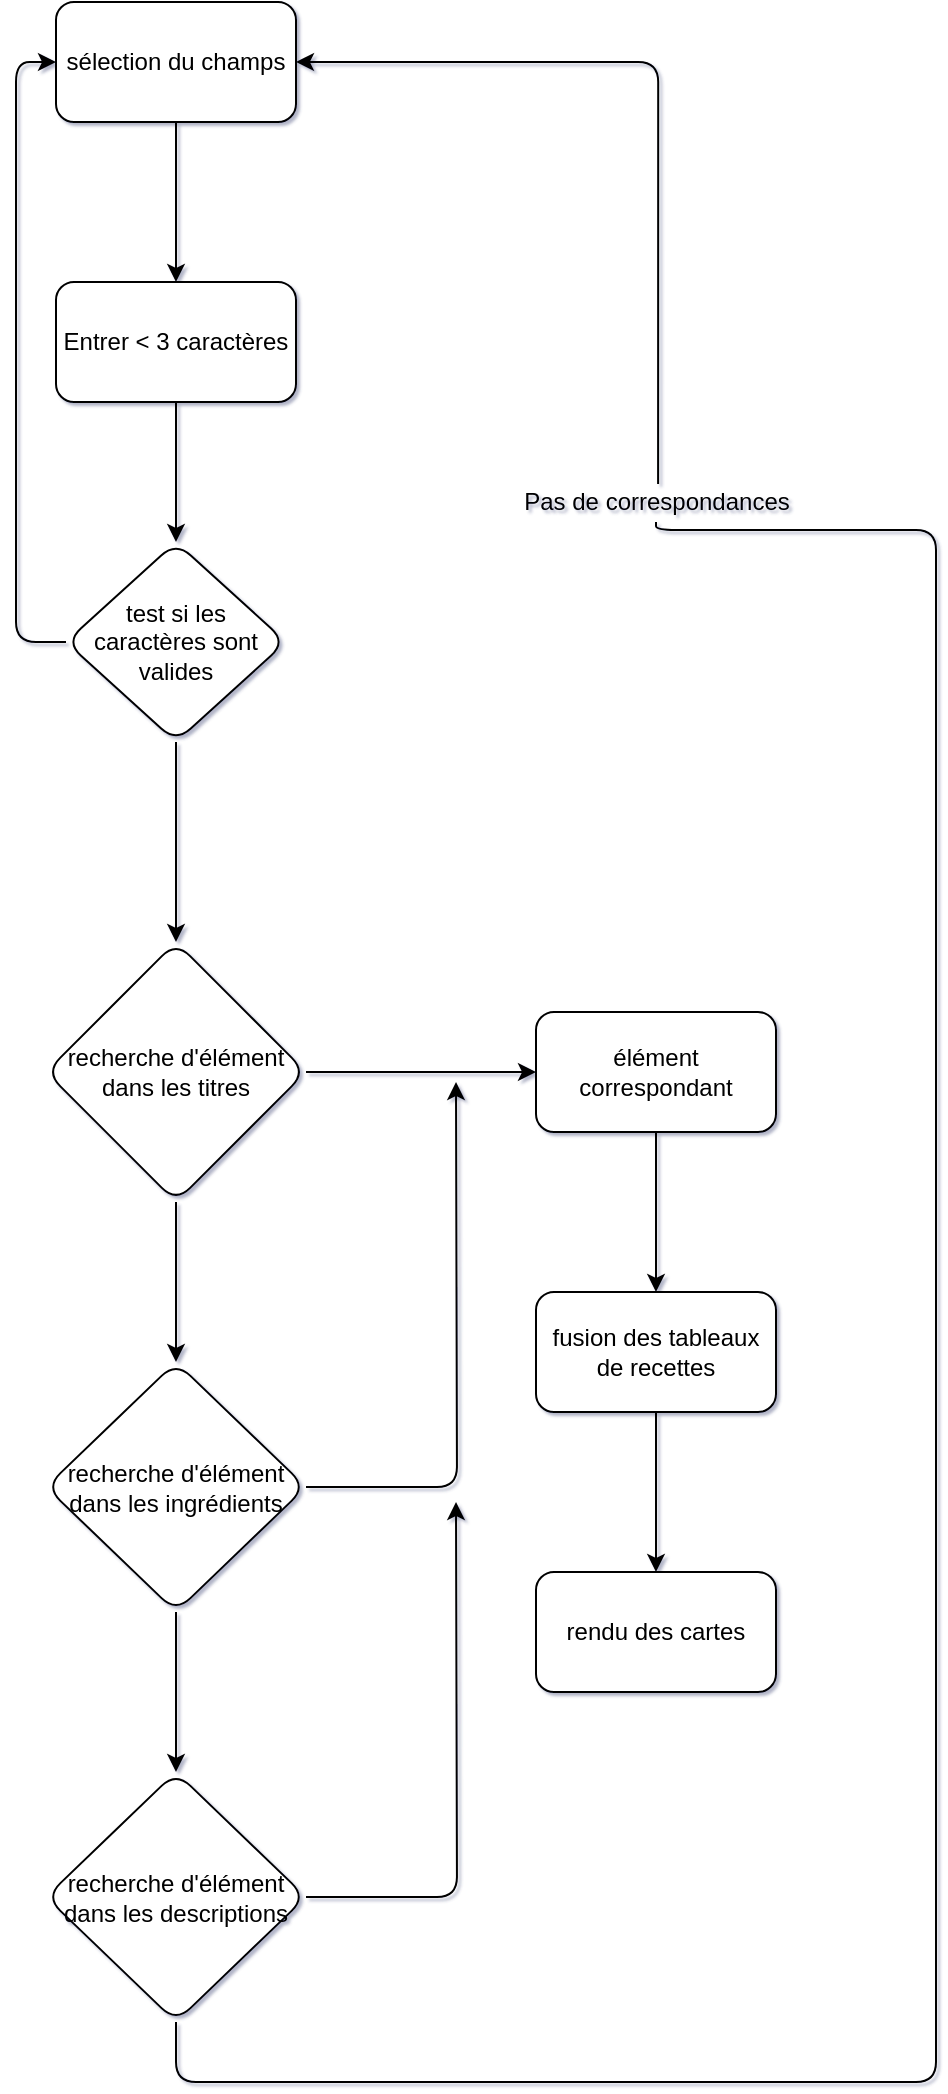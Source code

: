 <mxfile version="18.0.2" type="github">
  <diagram id="eppSwXkaNi2oblWaMij-" name="Page-1">
    <mxGraphModel dx="769" dy="430" grid="1" gridSize="10" guides="1" tooltips="1" connect="1" arrows="1" fold="1" page="1" pageScale="1" pageWidth="850" pageHeight="1100" math="0" shadow="1">
      <root>
        <mxCell id="0" />
        <mxCell id="1" parent="0" />
        <mxCell id="-86XxH-CeaesjkXvvFQx-5" value="" style="edgeStyle=orthogonalEdgeStyle;rounded=1;orthogonalLoop=1;jettySize=auto;html=1;exitX=0.5;exitY=1;exitDx=0;exitDy=0;" edge="1" parent="1" source="-86XxH-CeaesjkXvvFQx-11">
          <mxGeometry relative="1" as="geometry">
            <mxPoint x="140" y="280" as="sourcePoint" />
            <mxPoint x="140" y="310" as="targetPoint" />
            <Array as="points" />
          </mxGeometry>
        </mxCell>
        <mxCell id="-86XxH-CeaesjkXvvFQx-14" value="" style="edgeStyle=orthogonalEdgeStyle;rounded=1;orthogonalLoop=1;jettySize=auto;html=1;entryX=0;entryY=0.5;entryDx=0;entryDy=0;" edge="1" parent="1" source="-86XxH-CeaesjkXvvFQx-4" target="-86XxH-CeaesjkXvvFQx-6">
          <mxGeometry relative="1" as="geometry">
            <mxPoint x="10" y="360" as="targetPoint" />
            <Array as="points">
              <mxPoint x="60" y="360" />
              <mxPoint x="60" y="70" />
            </Array>
          </mxGeometry>
        </mxCell>
        <mxCell id="-86XxH-CeaesjkXvvFQx-16" value="" style="edgeStyle=orthogonalEdgeStyle;rounded=1;orthogonalLoop=1;jettySize=auto;html=1;" edge="1" parent="1" source="-86XxH-CeaesjkXvvFQx-4">
          <mxGeometry relative="1" as="geometry">
            <mxPoint x="140" y="510" as="targetPoint" />
          </mxGeometry>
        </mxCell>
        <mxCell id="-86XxH-CeaesjkXvvFQx-4" value="&lt;span style=&quot;&quot;&gt;test si les caractères sont valides&lt;/span&gt;" style="rhombus;whiteSpace=wrap;html=1;rounded=1;" vertex="1" parent="1">
          <mxGeometry x="85" y="310" width="110" height="100" as="geometry" />
        </mxCell>
        <mxCell id="-86XxH-CeaesjkXvvFQx-12" value="" style="edgeStyle=orthogonalEdgeStyle;rounded=1;orthogonalLoop=1;jettySize=auto;html=1;" edge="1" parent="1" source="-86XxH-CeaesjkXvvFQx-6" target="-86XxH-CeaesjkXvvFQx-11">
          <mxGeometry relative="1" as="geometry" />
        </mxCell>
        <mxCell id="-86XxH-CeaesjkXvvFQx-6" value="sélection du champs" style="whiteSpace=wrap;html=1;rounded=1;" vertex="1" parent="1">
          <mxGeometry x="80" y="40" width="120" height="60" as="geometry" />
        </mxCell>
        <mxCell id="-86XxH-CeaesjkXvvFQx-11" value="Entrer &amp;lt; 3 caractères" style="whiteSpace=wrap;html=1;rounded=1;" vertex="1" parent="1">
          <mxGeometry x="80" y="180" width="120" height="60" as="geometry" />
        </mxCell>
        <mxCell id="-86XxH-CeaesjkXvvFQx-19" value="" style="edgeStyle=orthogonalEdgeStyle;rounded=1;orthogonalLoop=1;jettySize=auto;html=1;" edge="1" parent="1" source="-86XxH-CeaesjkXvvFQx-17" target="-86XxH-CeaesjkXvvFQx-18">
          <mxGeometry relative="1" as="geometry" />
        </mxCell>
        <mxCell id="-86XxH-CeaesjkXvvFQx-21" value="" style="edgeStyle=orthogonalEdgeStyle;rounded=1;orthogonalLoop=1;jettySize=auto;html=1;" edge="1" parent="1" source="-86XxH-CeaesjkXvvFQx-17" target="-86XxH-CeaesjkXvvFQx-20">
          <mxGeometry relative="1" as="geometry" />
        </mxCell>
        <mxCell id="-86XxH-CeaesjkXvvFQx-17" value="&lt;span style=&quot;&quot;&gt;recherche d&#39;élément dans les titres&lt;/span&gt;" style="rhombus;whiteSpace=wrap;html=1;rounded=1;" vertex="1" parent="1">
          <mxGeometry x="75" y="510" width="130" height="130" as="geometry" />
        </mxCell>
        <mxCell id="-86XxH-CeaesjkXvvFQx-29" value="" style="edgeStyle=orthogonalEdgeStyle;rounded=1;orthogonalLoop=1;jettySize=auto;html=1;entryX=1;entryY=0.5;entryDx=0;entryDy=0;startArrow=none;exitX=0.507;exitY=0.05;exitDx=0;exitDy=0;exitPerimeter=0;" edge="1" parent="1" source="-86XxH-CeaesjkXvvFQx-32" target="-86XxH-CeaesjkXvvFQx-6">
          <mxGeometry relative="1" as="geometry">
            <mxPoint x="380" y="128.667" as="targetPoint" />
            <Array as="points" />
          </mxGeometry>
        </mxCell>
        <mxCell id="-86XxH-CeaesjkXvvFQx-31" value="" style="edgeStyle=orthogonalEdgeStyle;rounded=1;orthogonalLoop=1;jettySize=auto;html=1;" edge="1" parent="1" source="-86XxH-CeaesjkXvvFQx-18" target="-86XxH-CeaesjkXvvFQx-30">
          <mxGeometry relative="1" as="geometry" />
        </mxCell>
        <mxCell id="-86XxH-CeaesjkXvvFQx-18" value="élément correspondant" style="whiteSpace=wrap;html=1;rounded=1;" vertex="1" parent="1">
          <mxGeometry x="320" y="545" width="120" height="60" as="geometry" />
        </mxCell>
        <mxCell id="-86XxH-CeaesjkXvvFQx-23" value="" style="edgeStyle=orthogonalEdgeStyle;rounded=1;orthogonalLoop=1;jettySize=auto;html=1;" edge="1" parent="1" source="-86XxH-CeaesjkXvvFQx-20">
          <mxGeometry relative="1" as="geometry">
            <mxPoint x="280" y="580" as="targetPoint" />
          </mxGeometry>
        </mxCell>
        <mxCell id="-86XxH-CeaesjkXvvFQx-25" value="" style="edgeStyle=orthogonalEdgeStyle;rounded=1;orthogonalLoop=1;jettySize=auto;html=1;" edge="1" parent="1" source="-86XxH-CeaesjkXvvFQx-20" target="-86XxH-CeaesjkXvvFQx-24">
          <mxGeometry relative="1" as="geometry" />
        </mxCell>
        <mxCell id="-86XxH-CeaesjkXvvFQx-20" value="&lt;span style=&quot;&quot;&gt;recherche d&#39;élément dans les ingrédients&lt;/span&gt;" style="rhombus;whiteSpace=wrap;html=1;rounded=1;" vertex="1" parent="1">
          <mxGeometry x="75" y="720" width="130" height="125" as="geometry" />
        </mxCell>
        <mxCell id="-86XxH-CeaesjkXvvFQx-27" value="" style="edgeStyle=orthogonalEdgeStyle;rounded=1;orthogonalLoop=1;jettySize=auto;html=1;" edge="1" parent="1" source="-86XxH-CeaesjkXvvFQx-24">
          <mxGeometry relative="1" as="geometry">
            <mxPoint x="280" y="790" as="targetPoint" />
          </mxGeometry>
        </mxCell>
        <mxCell id="-86XxH-CeaesjkXvvFQx-24" value="&lt;span style=&quot;&quot;&gt;recherche d&#39;élément dans les descriptions&lt;/span&gt;" style="rhombus;whiteSpace=wrap;html=1;rounded=1;" vertex="1" parent="1">
          <mxGeometry x="75" y="925" width="130" height="125" as="geometry" />
        </mxCell>
        <mxCell id="-86XxH-CeaesjkXvvFQx-35" value="" style="edgeStyle=orthogonalEdgeStyle;rounded=1;orthogonalLoop=1;jettySize=auto;html=1;" edge="1" parent="1" source="-86XxH-CeaesjkXvvFQx-30" target="-86XxH-CeaesjkXvvFQx-34">
          <mxGeometry relative="1" as="geometry" />
        </mxCell>
        <mxCell id="-86XxH-CeaesjkXvvFQx-30" value="fusion des tableaux de recettes" style="whiteSpace=wrap;html=1;rounded=1;" vertex="1" parent="1">
          <mxGeometry x="320" y="685" width="120" height="60" as="geometry" />
        </mxCell>
        <mxCell id="-86XxH-CeaesjkXvvFQx-32" value="Pas de correspondances" style="text;html=1;align=center;verticalAlign=middle;resizable=0;points=[];autosize=1;strokeColor=none;fillColor=none;rounded=1;" vertex="1" parent="1">
          <mxGeometry x="305" y="280" width="150" height="20" as="geometry" />
        </mxCell>
        <mxCell id="-86XxH-CeaesjkXvvFQx-33" value="" style="edgeStyle=orthogonalEdgeStyle;rounded=1;orthogonalLoop=1;jettySize=auto;html=1;endArrow=none;exitX=0.5;exitY=1;exitDx=0;exitDy=0;" edge="1" parent="1" source="-86XxH-CeaesjkXvvFQx-24">
          <mxGeometry relative="1" as="geometry">
            <mxPoint x="530" y="860" as="sourcePoint" />
            <mxPoint x="380" y="300" as="targetPoint" />
            <Array as="points">
              <mxPoint x="140" y="1080" />
              <mxPoint x="520" y="1080" />
              <mxPoint x="520" y="304" />
              <mxPoint x="380" y="304" />
            </Array>
          </mxGeometry>
        </mxCell>
        <mxCell id="-86XxH-CeaesjkXvvFQx-34" value="rendu des cartes" style="whiteSpace=wrap;html=1;rounded=1;" vertex="1" parent="1">
          <mxGeometry x="320" y="825" width="120" height="60" as="geometry" />
        </mxCell>
      </root>
    </mxGraphModel>
  </diagram>
</mxfile>
